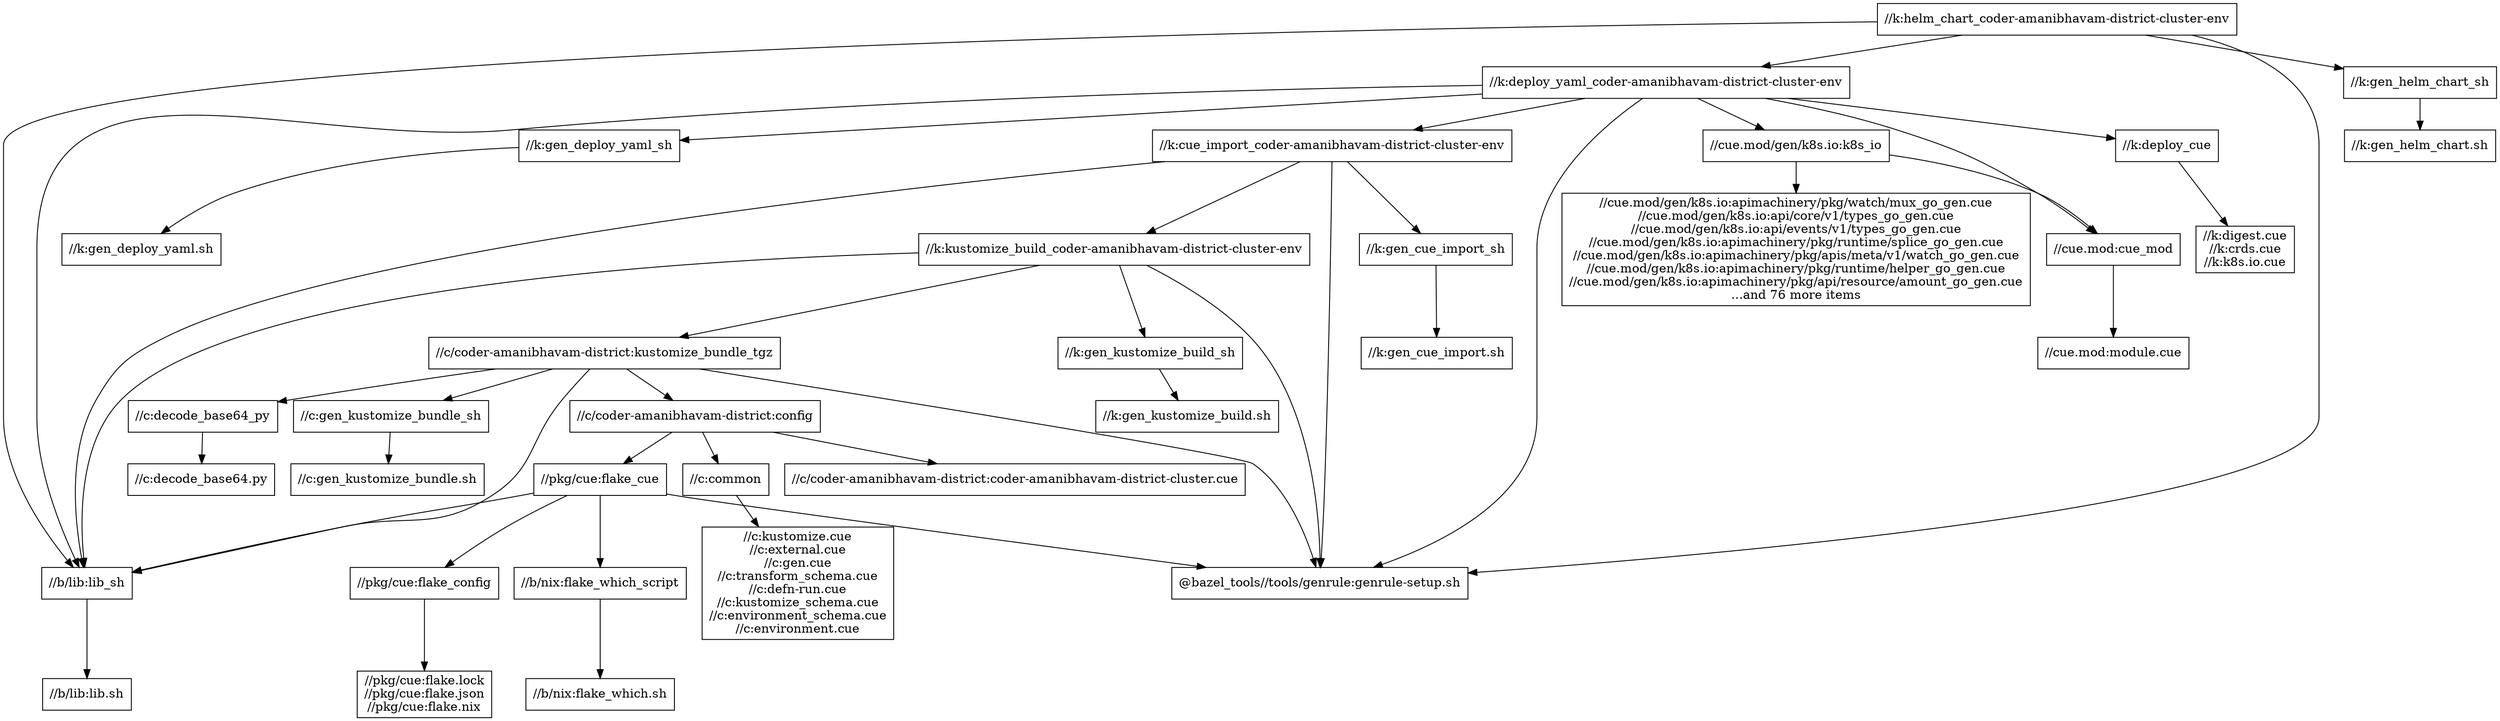 digraph mygraph {
  node [shape=box];
  "//k:helm_chart_coder-amanibhavam-district-cluster-env"
  "//k:helm_chart_coder-amanibhavam-district-cluster-env" -> "//k:deploy_yaml_coder-amanibhavam-district-cluster-env"
  "//k:helm_chart_coder-amanibhavam-district-cluster-env" -> "//k:gen_helm_chart_sh"
  "//k:helm_chart_coder-amanibhavam-district-cluster-env" -> "//b/lib:lib_sh"
  "//k:helm_chart_coder-amanibhavam-district-cluster-env" -> "@bazel_tools//tools/genrule:genrule-setup.sh"
  "//k:deploy_yaml_coder-amanibhavam-district-cluster-env"
  "//k:deploy_yaml_coder-amanibhavam-district-cluster-env" -> "//k:cue_import_coder-amanibhavam-district-cluster-env"
  "//k:deploy_yaml_coder-amanibhavam-district-cluster-env" -> "//k:deploy_cue"
  "//k:deploy_yaml_coder-amanibhavam-district-cluster-env" -> "//k:gen_deploy_yaml_sh"
  "//k:deploy_yaml_coder-amanibhavam-district-cluster-env" -> "//cue.mod:cue_mod"
  "//k:deploy_yaml_coder-amanibhavam-district-cluster-env" -> "//b/lib:lib_sh"
  "//k:deploy_yaml_coder-amanibhavam-district-cluster-env" -> "//cue.mod/gen/k8s.io:k8s_io"
  "//k:deploy_yaml_coder-amanibhavam-district-cluster-env" -> "@bazel_tools//tools/genrule:genrule-setup.sh"
  "//k:cue_import_coder-amanibhavam-district-cluster-env"
  "//k:cue_import_coder-amanibhavam-district-cluster-env" -> "//k:kustomize_build_coder-amanibhavam-district-cluster-env"
  "//k:cue_import_coder-amanibhavam-district-cluster-env" -> "//k:gen_cue_import_sh"
  "//k:cue_import_coder-amanibhavam-district-cluster-env" -> "//b/lib:lib_sh"
  "//k:cue_import_coder-amanibhavam-district-cluster-env" -> "@bazel_tools//tools/genrule:genrule-setup.sh"
  "//k:kustomize_build_coder-amanibhavam-district-cluster-env"
  "//k:kustomize_build_coder-amanibhavam-district-cluster-env" -> "//k:gen_kustomize_build_sh"
  "//k:kustomize_build_coder-amanibhavam-district-cluster-env" -> "//c/coder-amanibhavam-district:kustomize_bundle_tgz"
  "//k:kustomize_build_coder-amanibhavam-district-cluster-env" -> "//b/lib:lib_sh"
  "//k:kustomize_build_coder-amanibhavam-district-cluster-env" -> "@bazel_tools//tools/genrule:genrule-setup.sh"
  "//k:gen_cue_import_sh"
  "//k:gen_cue_import_sh" -> "//k:gen_cue_import.sh"
  "//k:gen_kustomize_build_sh"
  "//k:gen_kustomize_build_sh" -> "//k:gen_kustomize_build.sh"
  "//k:gen_kustomize_build.sh"
  "//k:deploy_cue"
  "//k:deploy_cue" -> "//k:digest.cue\n//k:crds.cue\n//k:k8s.io.cue"
  "//k:digest.cue\n//k:crds.cue\n//k:k8s.io.cue"
  "//c/coder-amanibhavam-district:kustomize_bundle_tgz"
  "//c/coder-amanibhavam-district:kustomize_bundle_tgz" -> "//c/coder-amanibhavam-district:config"
  "//c/coder-amanibhavam-district:kustomize_bundle_tgz" -> "@bazel_tools//tools/genrule:genrule-setup.sh"
  "//c/coder-amanibhavam-district:kustomize_bundle_tgz" -> "//c:gen_kustomize_bundle_sh"
  "//c/coder-amanibhavam-district:kustomize_bundle_tgz" -> "//c:decode_base64_py"
  "//c/coder-amanibhavam-district:kustomize_bundle_tgz" -> "//b/lib:lib_sh"
  "//c:decode_base64_py"
  "//c:decode_base64_py" -> "//c:decode_base64.py"
  "//c:decode_base64.py"
  "//c/coder-amanibhavam-district:config"
  "//c/coder-amanibhavam-district:config" -> "//pkg/cue:flake_cue"
  "//c/coder-amanibhavam-district:config" -> "//c/coder-amanibhavam-district:coder-amanibhavam-district-cluster.cue"
  "//c/coder-amanibhavam-district:config" -> "//c:common"
  "//c:common"
  "//c:common" -> "//c:kustomize.cue\n//c:external.cue\n//c:gen.cue\n//c:transform_schema.cue\n//c:defn-run.cue\n//c:kustomize_schema.cue\n//c:environment_schema.cue\n//c:environment.cue"
  "//c/coder-amanibhavam-district:coder-amanibhavam-district-cluster.cue"
  "//pkg/cue:flake_cue"
  "//pkg/cue:flake_cue" -> "//pkg/cue:flake_config"
  "//pkg/cue:flake_cue" -> "@bazel_tools//tools/genrule:genrule-setup.sh"
  "//pkg/cue:flake_cue" -> "//b/lib:lib_sh"
  "//pkg/cue:flake_cue" -> "//b/nix:flake_which_script"
  "//b/nix:flake_which_script"
  "//b/nix:flake_which_script" -> "//b/nix:flake_which.sh"
  "//b/lib:lib_sh"
  "//b/lib:lib_sh" -> "//b/lib:lib.sh"
  "//b/lib:lib.sh"
  "//k:gen_deploy_yaml_sh"
  "//k:gen_deploy_yaml_sh" -> "//k:gen_deploy_yaml.sh"
  "//k:gen_deploy_yaml.sh"
  "//k:gen_cue_import.sh"
  "//k:gen_helm_chart_sh"
  "//k:gen_helm_chart_sh" -> "//k:gen_helm_chart.sh"
  "//k:gen_helm_chart.sh"
  "@bazel_tools//tools/genrule:genrule-setup.sh"
  "//b/nix:flake_which.sh"
  "//c:kustomize.cue\n//c:external.cue\n//c:gen.cue\n//c:transform_schema.cue\n//c:defn-run.cue\n//c:kustomize_schema.cue\n//c:environment_schema.cue\n//c:environment.cue"
  "//cue.mod/gen/k8s.io:k8s_io"
  "//cue.mod/gen/k8s.io:k8s_io" -> "//cue.mod/gen/k8s.io:apimachinery/pkg/watch/mux_go_gen.cue\n//cue.mod/gen/k8s.io:api/core/v1/types_go_gen.cue\n//cue.mod/gen/k8s.io:api/events/v1/types_go_gen.cue\n//cue.mod/gen/k8s.io:apimachinery/pkg/runtime/splice_go_gen.cue\n//cue.mod/gen/k8s.io:apimachinery/pkg/apis/meta/v1/watch_go_gen.cue\n//cue.mod/gen/k8s.io:apimachinery/pkg/runtime/helper_go_gen.cue\n//cue.mod/gen/k8s.io:apimachinery/pkg/api/resource/amount_go_gen.cue\n...and 76 more items"
  "//cue.mod/gen/k8s.io:k8s_io" -> "//cue.mod:cue_mod"
  "//cue.mod:cue_mod"
  "//cue.mod:cue_mod" -> "//cue.mod:module.cue"
  "//cue.mod:module.cue"
  "//cue.mod/gen/k8s.io:apimachinery/pkg/watch/mux_go_gen.cue\n//cue.mod/gen/k8s.io:api/core/v1/types_go_gen.cue\n//cue.mod/gen/k8s.io:api/events/v1/types_go_gen.cue\n//cue.mod/gen/k8s.io:apimachinery/pkg/runtime/splice_go_gen.cue\n//cue.mod/gen/k8s.io:apimachinery/pkg/apis/meta/v1/watch_go_gen.cue\n//cue.mod/gen/k8s.io:apimachinery/pkg/runtime/helper_go_gen.cue\n//cue.mod/gen/k8s.io:apimachinery/pkg/api/resource/amount_go_gen.cue\n...and 76 more items"
  "//pkg/cue:flake_config"
  "//pkg/cue:flake_config" -> "//pkg/cue:flake.lock\n//pkg/cue:flake.json\n//pkg/cue:flake.nix"
  "//pkg/cue:flake.lock\n//pkg/cue:flake.json\n//pkg/cue:flake.nix"
  "//c:gen_kustomize_bundle_sh"
  "//c:gen_kustomize_bundle_sh" -> "//c:gen_kustomize_bundle.sh"
  "//c:gen_kustomize_bundle.sh"
}
